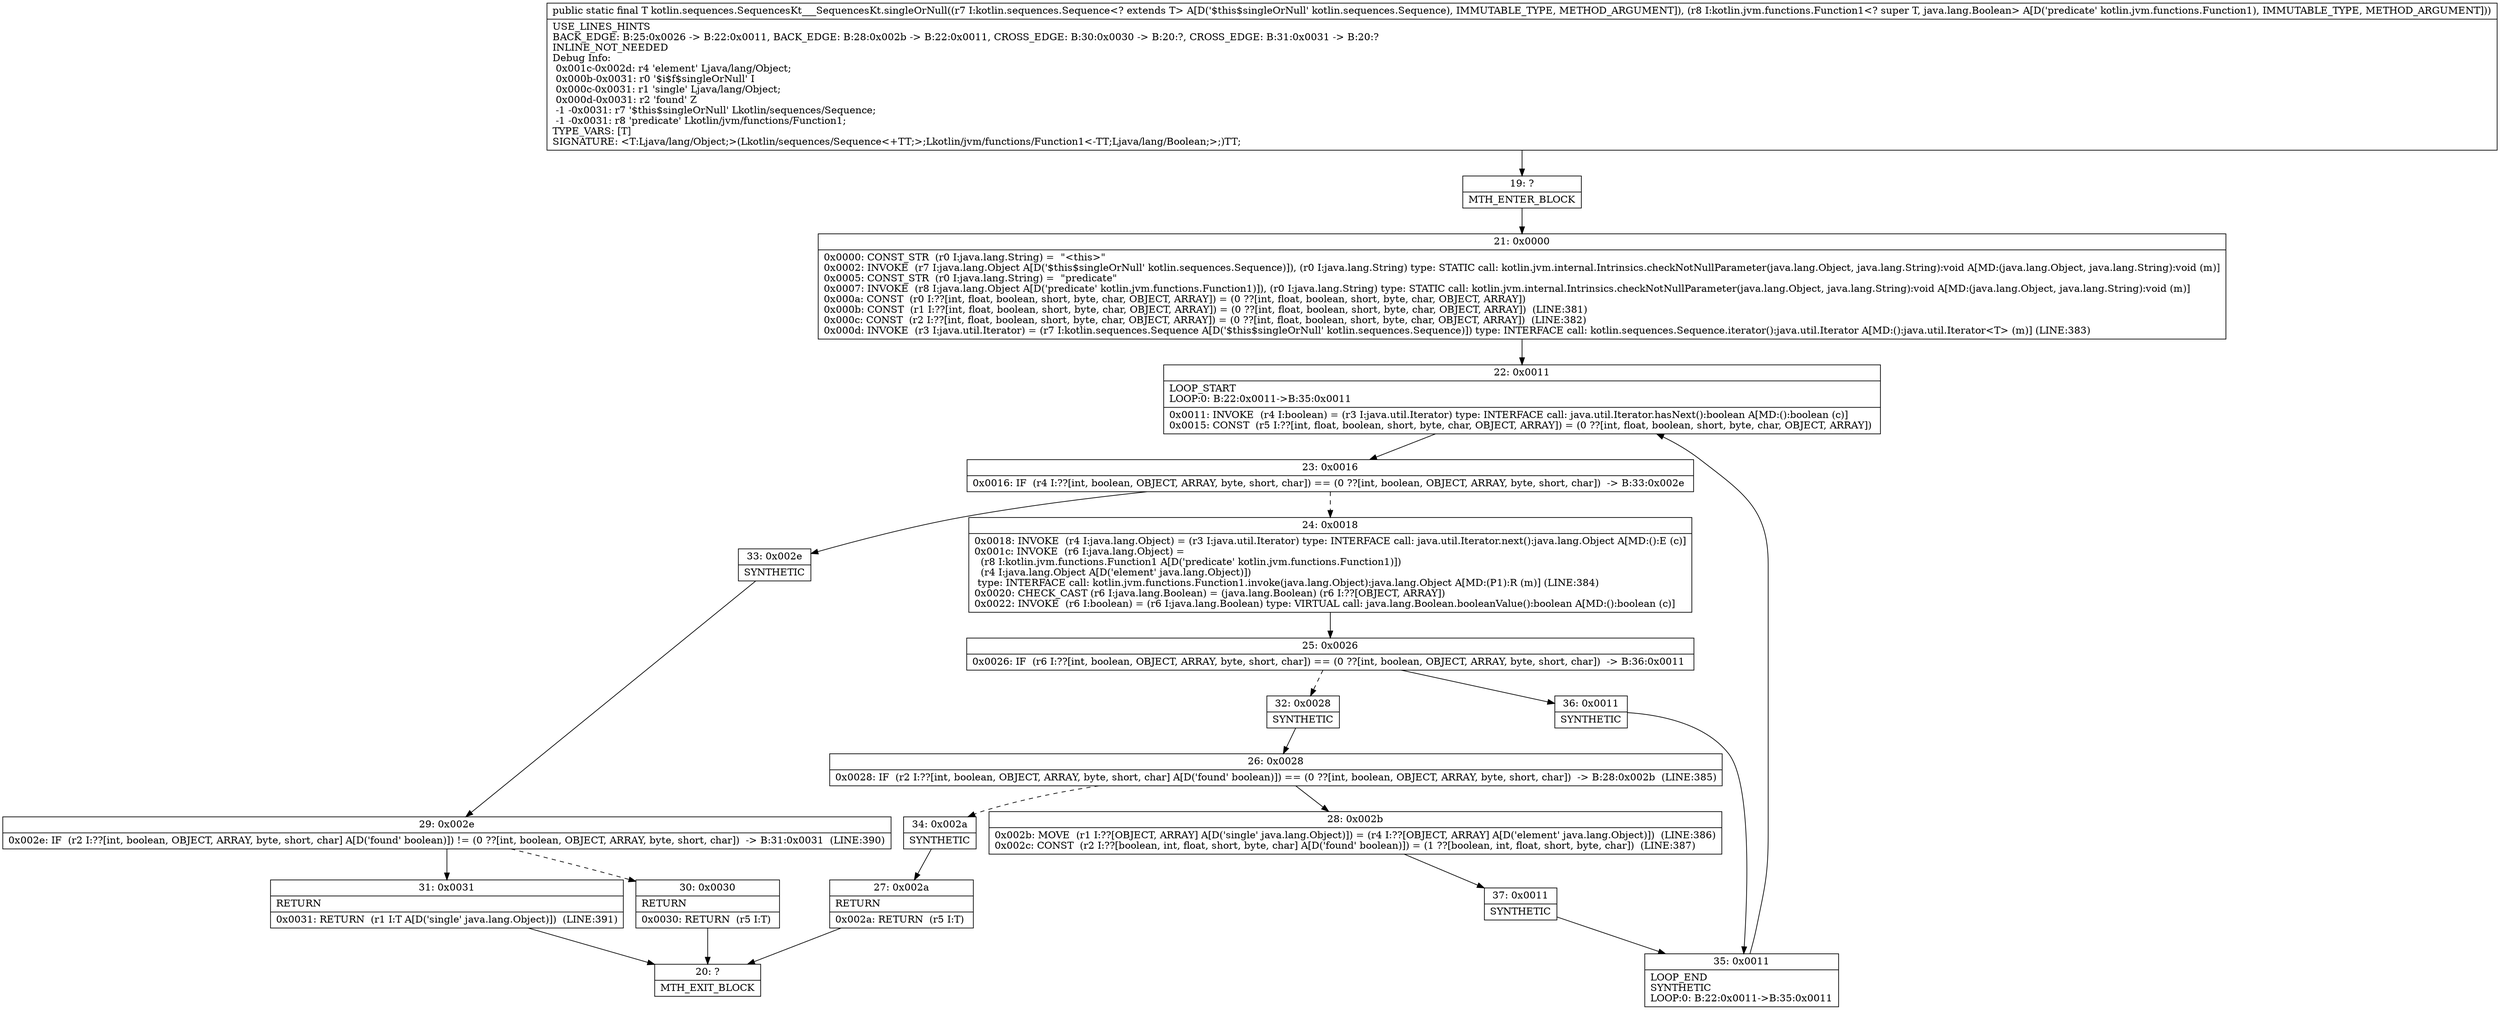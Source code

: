 digraph "CFG forkotlin.sequences.SequencesKt___SequencesKt.singleOrNull(Lkotlin\/sequences\/Sequence;Lkotlin\/jvm\/functions\/Function1;)Ljava\/lang\/Object;" {
Node_19 [shape=record,label="{19\:\ ?|MTH_ENTER_BLOCK\l}"];
Node_21 [shape=record,label="{21\:\ 0x0000|0x0000: CONST_STR  (r0 I:java.lang.String) =  \"\<this\>\" \l0x0002: INVOKE  (r7 I:java.lang.Object A[D('$this$singleOrNull' kotlin.sequences.Sequence)]), (r0 I:java.lang.String) type: STATIC call: kotlin.jvm.internal.Intrinsics.checkNotNullParameter(java.lang.Object, java.lang.String):void A[MD:(java.lang.Object, java.lang.String):void (m)]\l0x0005: CONST_STR  (r0 I:java.lang.String) =  \"predicate\" \l0x0007: INVOKE  (r8 I:java.lang.Object A[D('predicate' kotlin.jvm.functions.Function1)]), (r0 I:java.lang.String) type: STATIC call: kotlin.jvm.internal.Intrinsics.checkNotNullParameter(java.lang.Object, java.lang.String):void A[MD:(java.lang.Object, java.lang.String):void (m)]\l0x000a: CONST  (r0 I:??[int, float, boolean, short, byte, char, OBJECT, ARRAY]) = (0 ??[int, float, boolean, short, byte, char, OBJECT, ARRAY]) \l0x000b: CONST  (r1 I:??[int, float, boolean, short, byte, char, OBJECT, ARRAY]) = (0 ??[int, float, boolean, short, byte, char, OBJECT, ARRAY])  (LINE:381)\l0x000c: CONST  (r2 I:??[int, float, boolean, short, byte, char, OBJECT, ARRAY]) = (0 ??[int, float, boolean, short, byte, char, OBJECT, ARRAY])  (LINE:382)\l0x000d: INVOKE  (r3 I:java.util.Iterator) = (r7 I:kotlin.sequences.Sequence A[D('$this$singleOrNull' kotlin.sequences.Sequence)]) type: INTERFACE call: kotlin.sequences.Sequence.iterator():java.util.Iterator A[MD:():java.util.Iterator\<T\> (m)] (LINE:383)\l}"];
Node_22 [shape=record,label="{22\:\ 0x0011|LOOP_START\lLOOP:0: B:22:0x0011\-\>B:35:0x0011\l|0x0011: INVOKE  (r4 I:boolean) = (r3 I:java.util.Iterator) type: INTERFACE call: java.util.Iterator.hasNext():boolean A[MD:():boolean (c)]\l0x0015: CONST  (r5 I:??[int, float, boolean, short, byte, char, OBJECT, ARRAY]) = (0 ??[int, float, boolean, short, byte, char, OBJECT, ARRAY]) \l}"];
Node_23 [shape=record,label="{23\:\ 0x0016|0x0016: IF  (r4 I:??[int, boolean, OBJECT, ARRAY, byte, short, char]) == (0 ??[int, boolean, OBJECT, ARRAY, byte, short, char])  \-\> B:33:0x002e \l}"];
Node_24 [shape=record,label="{24\:\ 0x0018|0x0018: INVOKE  (r4 I:java.lang.Object) = (r3 I:java.util.Iterator) type: INTERFACE call: java.util.Iterator.next():java.lang.Object A[MD:():E (c)]\l0x001c: INVOKE  (r6 I:java.lang.Object) = \l  (r8 I:kotlin.jvm.functions.Function1 A[D('predicate' kotlin.jvm.functions.Function1)])\l  (r4 I:java.lang.Object A[D('element' java.lang.Object)])\l type: INTERFACE call: kotlin.jvm.functions.Function1.invoke(java.lang.Object):java.lang.Object A[MD:(P1):R (m)] (LINE:384)\l0x0020: CHECK_CAST (r6 I:java.lang.Boolean) = (java.lang.Boolean) (r6 I:??[OBJECT, ARRAY]) \l0x0022: INVOKE  (r6 I:boolean) = (r6 I:java.lang.Boolean) type: VIRTUAL call: java.lang.Boolean.booleanValue():boolean A[MD:():boolean (c)]\l}"];
Node_25 [shape=record,label="{25\:\ 0x0026|0x0026: IF  (r6 I:??[int, boolean, OBJECT, ARRAY, byte, short, char]) == (0 ??[int, boolean, OBJECT, ARRAY, byte, short, char])  \-\> B:36:0x0011 \l}"];
Node_32 [shape=record,label="{32\:\ 0x0028|SYNTHETIC\l}"];
Node_26 [shape=record,label="{26\:\ 0x0028|0x0028: IF  (r2 I:??[int, boolean, OBJECT, ARRAY, byte, short, char] A[D('found' boolean)]) == (0 ??[int, boolean, OBJECT, ARRAY, byte, short, char])  \-\> B:28:0x002b  (LINE:385)\l}"];
Node_28 [shape=record,label="{28\:\ 0x002b|0x002b: MOVE  (r1 I:??[OBJECT, ARRAY] A[D('single' java.lang.Object)]) = (r4 I:??[OBJECT, ARRAY] A[D('element' java.lang.Object)])  (LINE:386)\l0x002c: CONST  (r2 I:??[boolean, int, float, short, byte, char] A[D('found' boolean)]) = (1 ??[boolean, int, float, short, byte, char])  (LINE:387)\l}"];
Node_37 [shape=record,label="{37\:\ 0x0011|SYNTHETIC\l}"];
Node_35 [shape=record,label="{35\:\ 0x0011|LOOP_END\lSYNTHETIC\lLOOP:0: B:22:0x0011\-\>B:35:0x0011\l}"];
Node_34 [shape=record,label="{34\:\ 0x002a|SYNTHETIC\l}"];
Node_27 [shape=record,label="{27\:\ 0x002a|RETURN\l|0x002a: RETURN  (r5 I:T) \l}"];
Node_20 [shape=record,label="{20\:\ ?|MTH_EXIT_BLOCK\l}"];
Node_36 [shape=record,label="{36\:\ 0x0011|SYNTHETIC\l}"];
Node_33 [shape=record,label="{33\:\ 0x002e|SYNTHETIC\l}"];
Node_29 [shape=record,label="{29\:\ 0x002e|0x002e: IF  (r2 I:??[int, boolean, OBJECT, ARRAY, byte, short, char] A[D('found' boolean)]) != (0 ??[int, boolean, OBJECT, ARRAY, byte, short, char])  \-\> B:31:0x0031  (LINE:390)\l}"];
Node_30 [shape=record,label="{30\:\ 0x0030|RETURN\l|0x0030: RETURN  (r5 I:T) \l}"];
Node_31 [shape=record,label="{31\:\ 0x0031|RETURN\l|0x0031: RETURN  (r1 I:T A[D('single' java.lang.Object)])  (LINE:391)\l}"];
MethodNode[shape=record,label="{public static final T kotlin.sequences.SequencesKt___SequencesKt.singleOrNull((r7 I:kotlin.sequences.Sequence\<? extends T\> A[D('$this$singleOrNull' kotlin.sequences.Sequence), IMMUTABLE_TYPE, METHOD_ARGUMENT]), (r8 I:kotlin.jvm.functions.Function1\<? super T, java.lang.Boolean\> A[D('predicate' kotlin.jvm.functions.Function1), IMMUTABLE_TYPE, METHOD_ARGUMENT]))  | USE_LINES_HINTS\lBACK_EDGE: B:25:0x0026 \-\> B:22:0x0011, BACK_EDGE: B:28:0x002b \-\> B:22:0x0011, CROSS_EDGE: B:30:0x0030 \-\> B:20:?, CROSS_EDGE: B:31:0x0031 \-\> B:20:?\lINLINE_NOT_NEEDED\lDebug Info:\l  0x001c\-0x002d: r4 'element' Ljava\/lang\/Object;\l  0x000b\-0x0031: r0 '$i$f$singleOrNull' I\l  0x000c\-0x0031: r1 'single' Ljava\/lang\/Object;\l  0x000d\-0x0031: r2 'found' Z\l  \-1 \-0x0031: r7 '$this$singleOrNull' Lkotlin\/sequences\/Sequence;\l  \-1 \-0x0031: r8 'predicate' Lkotlin\/jvm\/functions\/Function1;\lTYPE_VARS: [T]\lSIGNATURE: \<T:Ljava\/lang\/Object;\>(Lkotlin\/sequences\/Sequence\<+TT;\>;Lkotlin\/jvm\/functions\/Function1\<\-TT;Ljava\/lang\/Boolean;\>;)TT;\l}"];
MethodNode -> Node_19;Node_19 -> Node_21;
Node_21 -> Node_22;
Node_22 -> Node_23;
Node_23 -> Node_24[style=dashed];
Node_23 -> Node_33;
Node_24 -> Node_25;
Node_25 -> Node_32[style=dashed];
Node_25 -> Node_36;
Node_32 -> Node_26;
Node_26 -> Node_28;
Node_26 -> Node_34[style=dashed];
Node_28 -> Node_37;
Node_37 -> Node_35;
Node_35 -> Node_22;
Node_34 -> Node_27;
Node_27 -> Node_20;
Node_36 -> Node_35;
Node_33 -> Node_29;
Node_29 -> Node_30[style=dashed];
Node_29 -> Node_31;
Node_30 -> Node_20;
Node_31 -> Node_20;
}

